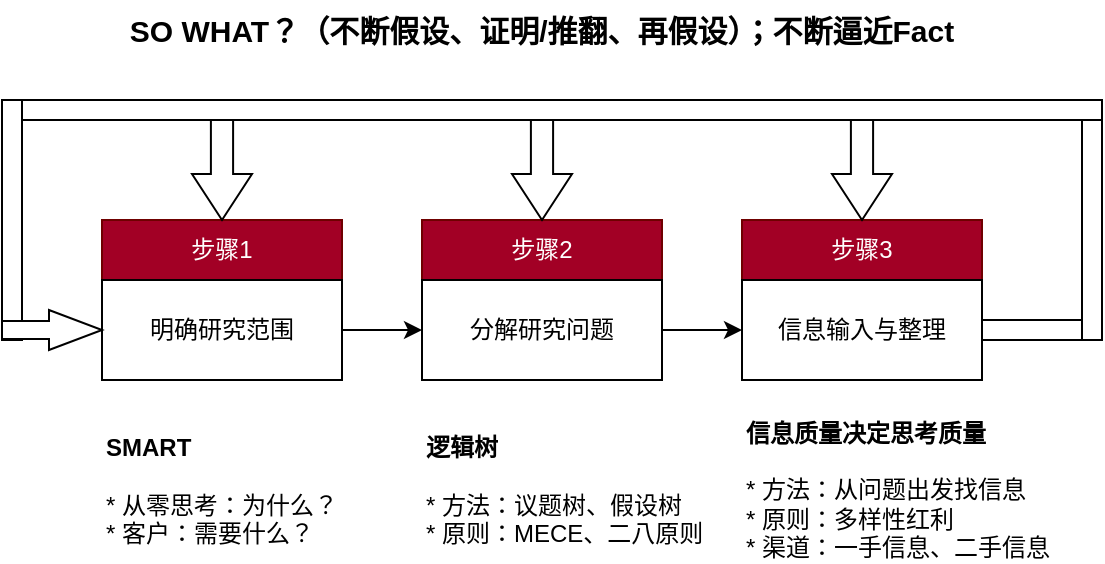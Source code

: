 <mxfile version="21.5.2" type="github">
  <diagram name="第 1 页" id="KxxcKelS9_FaGgp3jtVJ">
    <mxGraphModel dx="954" dy="576" grid="1" gridSize="10" guides="1" tooltips="1" connect="1" arrows="1" fold="1" page="1" pageScale="1" pageWidth="827" pageHeight="1169" math="0" shadow="0">
      <root>
        <mxCell id="0" />
        <mxCell id="1" parent="0" />
        <mxCell id="c3ZSyC48JpNikU88Roam-1" value="步骤1" style="rounded=0;whiteSpace=wrap;html=1;fillColor=#a20025;fontColor=#ffffff;strokeColor=#6F0000;" vertex="1" parent="1">
          <mxGeometry x="170" y="230" width="120" height="30" as="geometry" />
        </mxCell>
        <mxCell id="c3ZSyC48JpNikU88Roam-2" value="步骤2" style="rounded=0;whiteSpace=wrap;html=1;fillColor=#a20025;fontColor=#ffffff;strokeColor=#6F0000;" vertex="1" parent="1">
          <mxGeometry x="330" y="230" width="120" height="30" as="geometry" />
        </mxCell>
        <mxCell id="c3ZSyC48JpNikU88Roam-3" value="步骤3" style="rounded=0;whiteSpace=wrap;html=1;fillColor=#a20025;fontColor=#ffffff;strokeColor=#6F0000;" vertex="1" parent="1">
          <mxGeometry x="490" y="230" width="120" height="30" as="geometry" />
        </mxCell>
        <mxCell id="c3ZSyC48JpNikU88Roam-7" value="" style="edgeStyle=orthogonalEdgeStyle;rounded=0;orthogonalLoop=1;jettySize=auto;html=1;" edge="1" parent="1" source="c3ZSyC48JpNikU88Roam-4" target="c3ZSyC48JpNikU88Roam-5">
          <mxGeometry relative="1" as="geometry" />
        </mxCell>
        <mxCell id="c3ZSyC48JpNikU88Roam-4" value="明确研究范围" style="rounded=0;whiteSpace=wrap;html=1;" vertex="1" parent="1">
          <mxGeometry x="170" y="260" width="120" height="50" as="geometry" />
        </mxCell>
        <mxCell id="c3ZSyC48JpNikU88Roam-8" value="" style="edgeStyle=orthogonalEdgeStyle;rounded=0;orthogonalLoop=1;jettySize=auto;html=1;" edge="1" parent="1" source="c3ZSyC48JpNikU88Roam-5" target="c3ZSyC48JpNikU88Roam-6">
          <mxGeometry relative="1" as="geometry" />
        </mxCell>
        <mxCell id="c3ZSyC48JpNikU88Roam-5" value="分解研究问题" style="rounded=0;whiteSpace=wrap;html=1;" vertex="1" parent="1">
          <mxGeometry x="330" y="260" width="120" height="50" as="geometry" />
        </mxCell>
        <mxCell id="c3ZSyC48JpNikU88Roam-6" value="信息输入与整理" style="rounded=0;whiteSpace=wrap;html=1;" vertex="1" parent="1">
          <mxGeometry x="490" y="260" width="120" height="50" as="geometry" />
        </mxCell>
        <mxCell id="c3ZSyC48JpNikU88Roam-9" value="" style="rounded=0;whiteSpace=wrap;html=1;" vertex="1" parent="1">
          <mxGeometry x="610" y="280" width="60" height="10" as="geometry" />
        </mxCell>
        <mxCell id="c3ZSyC48JpNikU88Roam-10" value="" style="rounded=0;whiteSpace=wrap;html=1;direction=south;" vertex="1" parent="1">
          <mxGeometry x="660" y="170" width="10" height="120" as="geometry" />
        </mxCell>
        <mxCell id="c3ZSyC48JpNikU88Roam-11" value="" style="rounded=0;whiteSpace=wrap;html=1;" vertex="1" parent="1">
          <mxGeometry x="120" y="170" width="550" height="10" as="geometry" />
        </mxCell>
        <mxCell id="c3ZSyC48JpNikU88Roam-12" value="" style="rounded=0;whiteSpace=wrap;html=1;direction=south;" vertex="1" parent="1">
          <mxGeometry x="120" y="170" width="10" height="120" as="geometry" />
        </mxCell>
        <mxCell id="c3ZSyC48JpNikU88Roam-13" value="" style="html=1;shadow=0;dashed=0;align=center;verticalAlign=middle;shape=mxgraph.arrows2.arrow;dy=0.55;dx=26.5;notch=0;" vertex="1" parent="1">
          <mxGeometry x="120" y="275" width="50" height="20" as="geometry" />
        </mxCell>
        <mxCell id="c3ZSyC48JpNikU88Roam-16" value="" style="html=1;shadow=0;dashed=0;align=center;verticalAlign=middle;shape=mxgraph.arrows2.arrow;dy=0.63;dx=23;notch=0;direction=south;" vertex="1" parent="1">
          <mxGeometry x="535" y="180" width="30" height="50" as="geometry" />
        </mxCell>
        <mxCell id="c3ZSyC48JpNikU88Roam-18" value="" style="html=1;shadow=0;dashed=0;align=center;verticalAlign=middle;shape=mxgraph.arrows2.arrow;dy=0.63;dx=23;notch=0;direction=south;" vertex="1" parent="1">
          <mxGeometry x="375" y="180" width="30" height="50" as="geometry" />
        </mxCell>
        <mxCell id="c3ZSyC48JpNikU88Roam-19" value="" style="html=1;shadow=0;dashed=0;align=center;verticalAlign=middle;shape=mxgraph.arrows2.arrow;dy=0.63;dx=23;notch=0;direction=south;" vertex="1" parent="1">
          <mxGeometry x="215" y="180" width="30" height="50" as="geometry" />
        </mxCell>
        <mxCell id="c3ZSyC48JpNikU88Roam-20" value="SO WHAT？（不断假设、证明/推翻、再假设）；不断逼近Fact" style="text;html=1;strokeColor=none;fillColor=none;align=center;verticalAlign=middle;whiteSpace=wrap;rounded=0;fontStyle=1;fontSize=15;" vertex="1" parent="1">
          <mxGeometry x="170" y="120" width="440" height="30" as="geometry" />
        </mxCell>
        <mxCell id="c3ZSyC48JpNikU88Roam-21" value="&lt;b&gt;SMART&lt;/b&gt;&lt;br&gt;&lt;br&gt;* 从零思考：为什么？&lt;br&gt;* 客户：需要什么？" style="text;html=1;strokeColor=none;fillColor=none;align=left;verticalAlign=middle;whiteSpace=wrap;rounded=0;" vertex="1" parent="1">
          <mxGeometry x="170" y="330" width="120" height="70" as="geometry" />
        </mxCell>
        <mxCell id="c3ZSyC48JpNikU88Roam-22" value="&lt;b&gt;逻辑树&lt;/b&gt;&lt;br&gt;&lt;br&gt;* 方法：议题树、假设树&lt;br&gt;* 原则：MECE、二八原则" style="text;html=1;strokeColor=none;fillColor=none;align=left;verticalAlign=middle;whiteSpace=wrap;rounded=0;" vertex="1" parent="1">
          <mxGeometry x="330" y="330" width="150" height="70" as="geometry" />
        </mxCell>
        <mxCell id="c3ZSyC48JpNikU88Roam-23" value="&lt;b&gt;信息质量决定思考质量&lt;/b&gt;&lt;br&gt;&lt;br&gt;* 方法：从问题出发找信息&lt;br&gt;* 原则：多样性红利&lt;br&gt;* 渠道：一手信息、二手信息" style="text;html=1;strokeColor=none;fillColor=none;align=left;verticalAlign=middle;whiteSpace=wrap;rounded=0;" vertex="1" parent="1">
          <mxGeometry x="490" y="330" width="160" height="70" as="geometry" />
        </mxCell>
      </root>
    </mxGraphModel>
  </diagram>
</mxfile>
